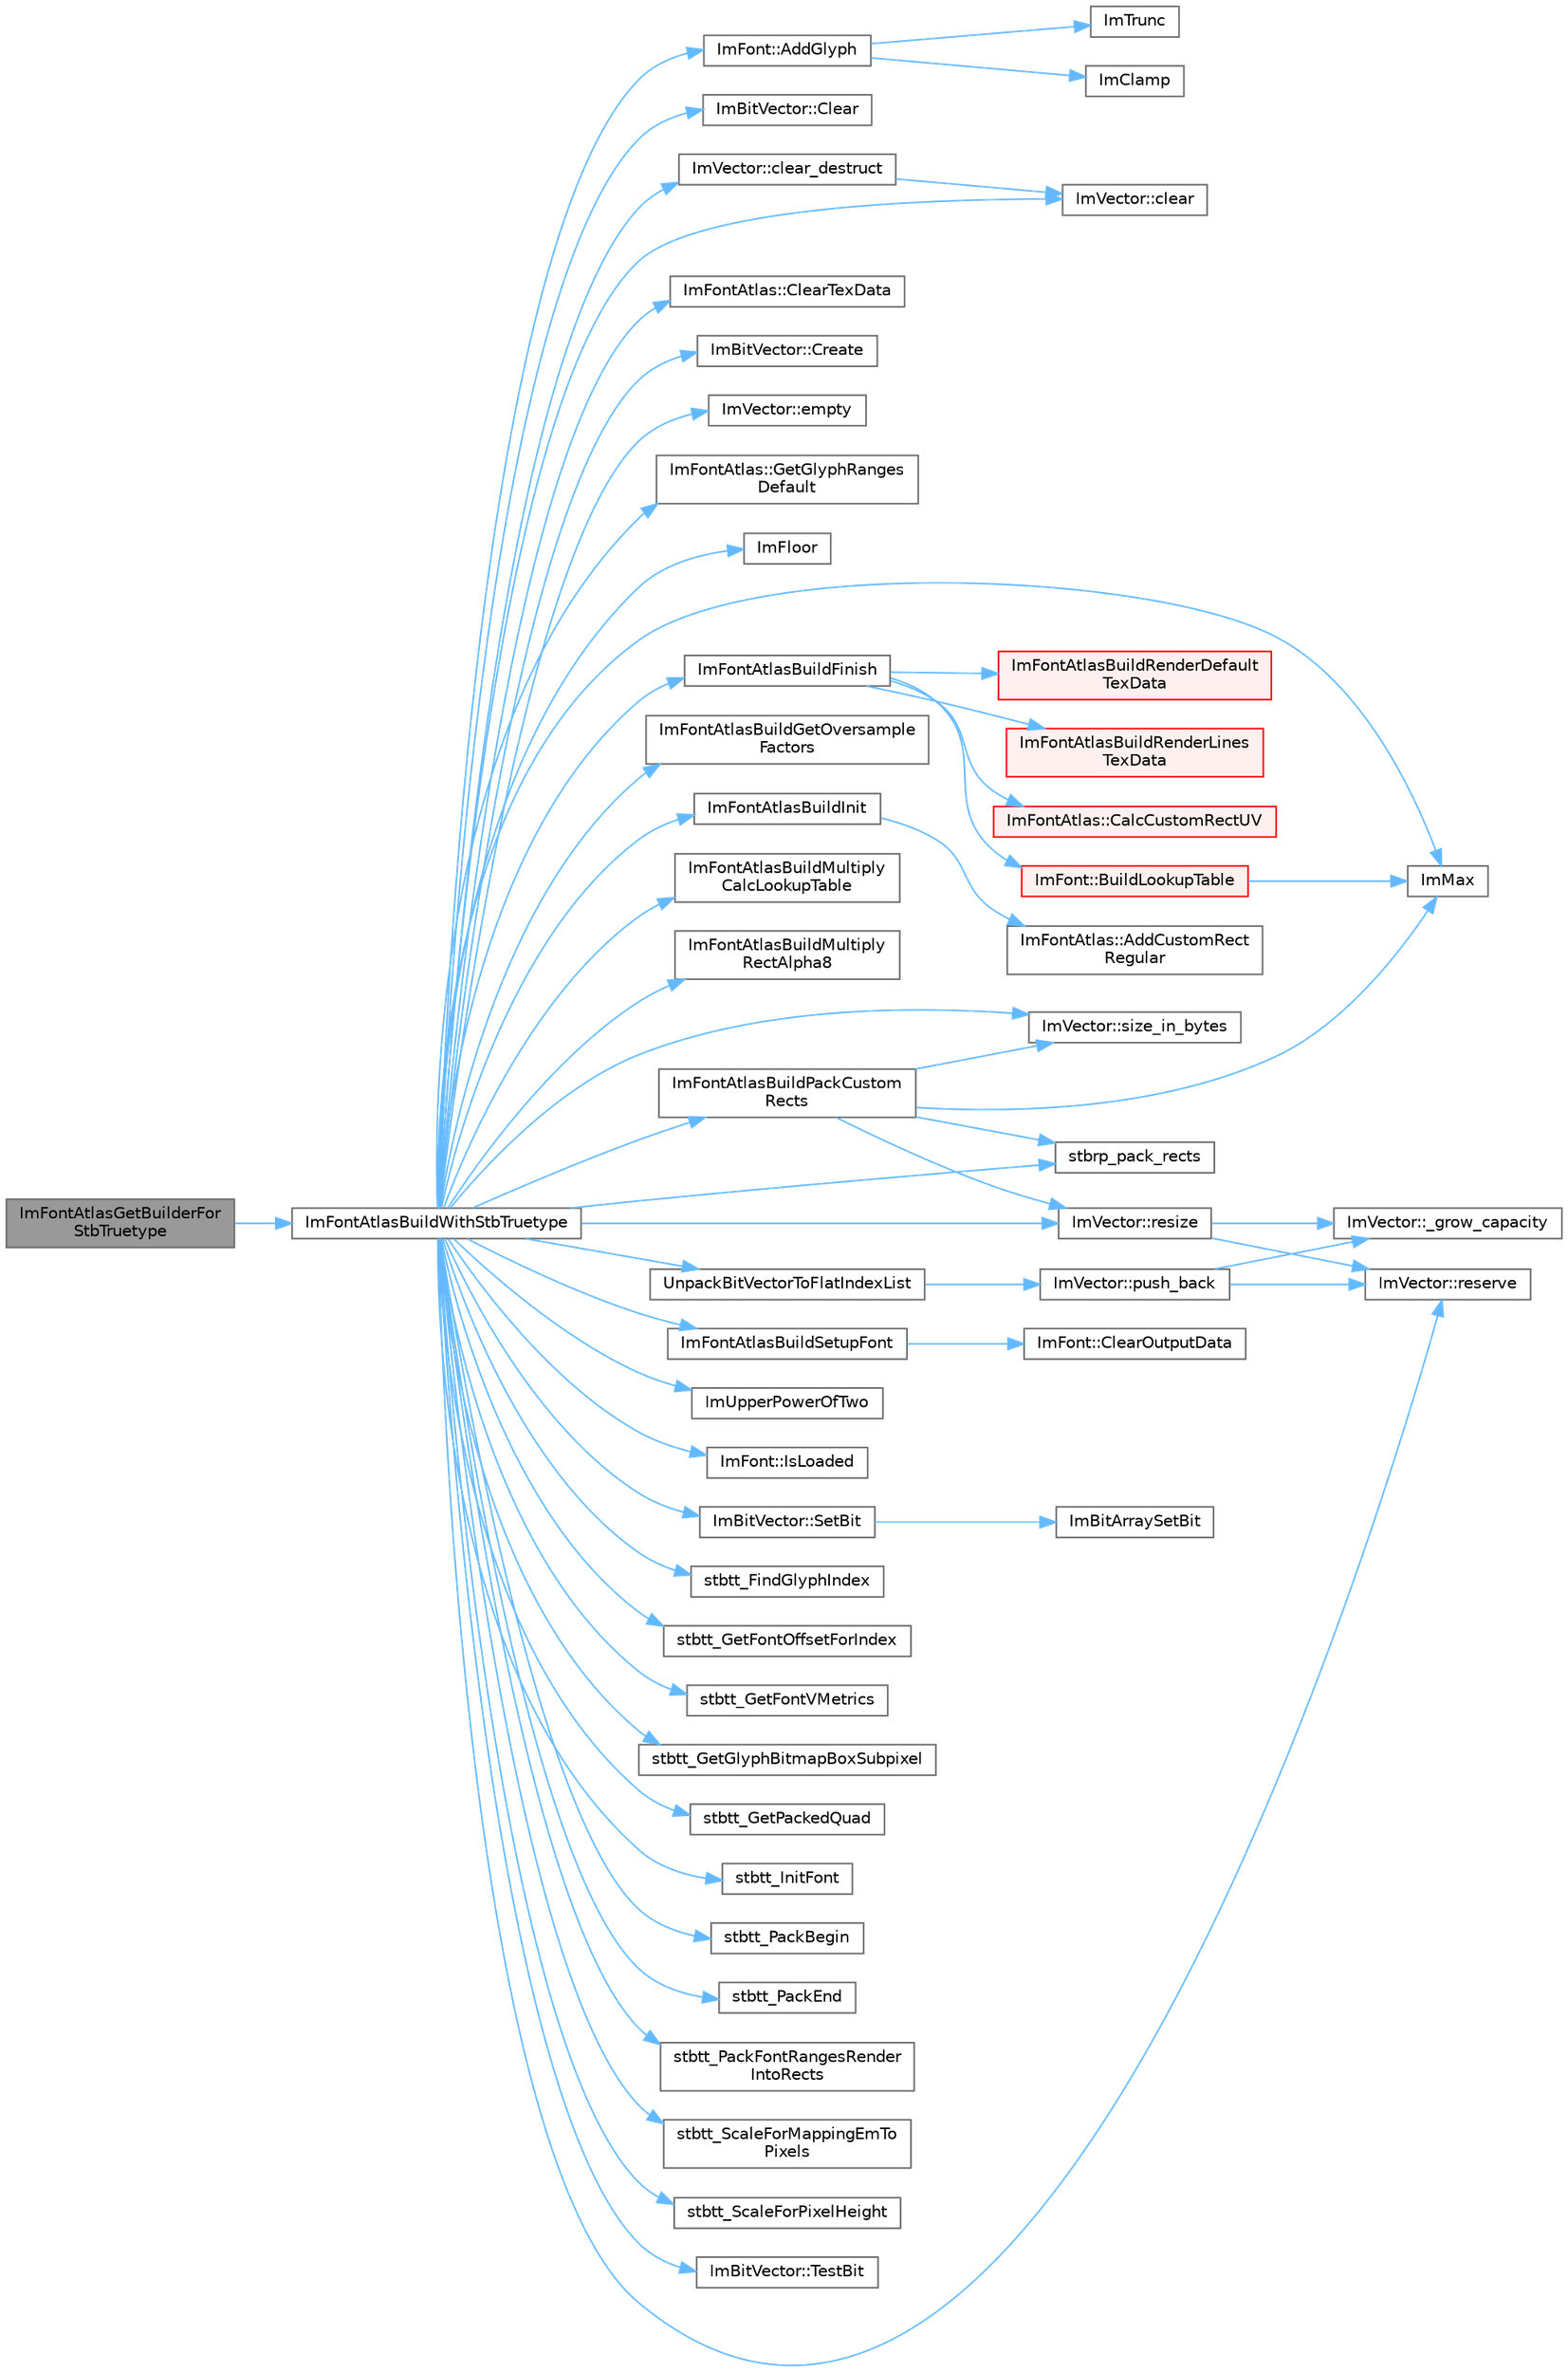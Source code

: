 digraph "ImFontAtlasGetBuilderForStbTruetype"
{
 // LATEX_PDF_SIZE
  bgcolor="transparent";
  edge [fontname=Helvetica,fontsize=10,labelfontname=Helvetica,labelfontsize=10];
  node [fontname=Helvetica,fontsize=10,shape=box,height=0.2,width=0.4];
  rankdir="LR";
  Node1 [id="Node000001",label="ImFontAtlasGetBuilderFor\lStbTruetype",height=0.2,width=0.4,color="gray40", fillcolor="grey60", style="filled", fontcolor="black",tooltip=" "];
  Node1 -> Node2 [id="edge1_Node000001_Node000002",color="steelblue1",style="solid",tooltip=" "];
  Node2 [id="Node000002",label="ImFontAtlasBuildWithStbTruetype",height=0.2,width=0.4,color="grey40", fillcolor="white", style="filled",URL="$imgui__draw_8cpp.html#a2f785bd6dd330af7a832589fa24f303a",tooltip=" "];
  Node2 -> Node3 [id="edge2_Node000002_Node000003",color="steelblue1",style="solid",tooltip=" "];
  Node3 [id="Node000003",label="ImFont::AddGlyph",height=0.2,width=0.4,color="grey40", fillcolor="white", style="filled",URL="$struct_im_font.html#a1badad96fa8d41b4754fc7bdb826e6b2",tooltip=" "];
  Node3 -> Node4 [id="edge3_Node000003_Node000004",color="steelblue1",style="solid",tooltip=" "];
  Node4 [id="Node000004",label="ImClamp",height=0.2,width=0.4,color="grey40", fillcolor="white", style="filled",URL="$imgui__internal_8h.html#a6e61ede308bfd68c7434e17905a29fc8",tooltip=" "];
  Node3 -> Node5 [id="edge4_Node000003_Node000005",color="steelblue1",style="solid",tooltip=" "];
  Node5 [id="Node000005",label="ImTrunc",height=0.2,width=0.4,color="grey40", fillcolor="white", style="filled",URL="$imgui__internal_8h.html#a34870cae27ccd450c17ec3d3910b2da4",tooltip=" "];
  Node2 -> Node6 [id="edge5_Node000002_Node000006",color="steelblue1",style="solid",tooltip=" "];
  Node6 [id="Node000006",label="ImBitVector::Clear",height=0.2,width=0.4,color="grey40", fillcolor="white", style="filled",URL="$struct_im_bit_vector.html#a6486ac9a357400a42af07909f937a659",tooltip=" "];
  Node2 -> Node7 [id="edge6_Node000002_Node000007",color="steelblue1",style="solid",tooltip=" "];
  Node7 [id="Node000007",label="ImVector::clear",height=0.2,width=0.4,color="grey40", fillcolor="white", style="filled",URL="$struct_im_vector.html#ae2d401b4ec5f1113cdb8edb5a61a38f7",tooltip=" "];
  Node2 -> Node8 [id="edge7_Node000002_Node000008",color="steelblue1",style="solid",tooltip=" "];
  Node8 [id="Node000008",label="ImVector::clear_destruct",height=0.2,width=0.4,color="grey40", fillcolor="white", style="filled",URL="$struct_im_vector.html#ac1ed34eac753156e87e8a92f78dbbe3f",tooltip=" "];
  Node8 -> Node7 [id="edge8_Node000008_Node000007",color="steelblue1",style="solid",tooltip=" "];
  Node2 -> Node9 [id="edge9_Node000002_Node000009",color="steelblue1",style="solid",tooltip=" "];
  Node9 [id="Node000009",label="ImFontAtlas::ClearTexData",height=0.2,width=0.4,color="grey40", fillcolor="white", style="filled",URL="$struct_im_font_atlas.html#a3ede4bd513bec044c77ac392ad9c6e86",tooltip=" "];
  Node2 -> Node10 [id="edge10_Node000002_Node000010",color="steelblue1",style="solid",tooltip=" "];
  Node10 [id="Node000010",label="ImBitVector::Create",height=0.2,width=0.4,color="grey40", fillcolor="white", style="filled",URL="$struct_im_bit_vector.html#a2e25a0809000ad27bfc3fb89f3d04829",tooltip=" "];
  Node2 -> Node11 [id="edge11_Node000002_Node000011",color="steelblue1",style="solid",tooltip=" "];
  Node11 [id="Node000011",label="ImVector::empty",height=0.2,width=0.4,color="grey40", fillcolor="white", style="filled",URL="$struct_im_vector.html#aa53e48a5272f4bad1099368769514ff1",tooltip=" "];
  Node2 -> Node12 [id="edge12_Node000002_Node000012",color="steelblue1",style="solid",tooltip=" "];
  Node12 [id="Node000012",label="ImFontAtlas::GetGlyphRanges\lDefault",height=0.2,width=0.4,color="grey40", fillcolor="white", style="filled",URL="$struct_im_font_atlas.html#adec0df140eb1dc01c2a22a5253d62820",tooltip=" "];
  Node2 -> Node13 [id="edge13_Node000002_Node000013",color="steelblue1",style="solid",tooltip=" "];
  Node13 [id="Node000013",label="ImFloor",height=0.2,width=0.4,color="grey40", fillcolor="white", style="filled",URL="$imgui__internal_8h.html#a51a84b6be21807818b857a8565d97912",tooltip=" "];
  Node2 -> Node14 [id="edge14_Node000002_Node000014",color="steelblue1",style="solid",tooltip=" "];
  Node14 [id="Node000014",label="ImFontAtlasBuildFinish",height=0.2,width=0.4,color="grey40", fillcolor="white", style="filled",URL="$imgui__draw_8cpp.html#adbf0ee92b3ac86e30b9e81f552d15d37",tooltip=" "];
  Node14 -> Node15 [id="edge15_Node000014_Node000015",color="steelblue1",style="solid",tooltip=" "];
  Node15 [id="Node000015",label="ImFont::BuildLookupTable",height=0.2,width=0.4,color="red", fillcolor="#FFF0F0", style="filled",URL="$struct_im_font.html#a04b3a1437bd0032722bbbd3613941162",tooltip=" "];
  Node15 -> Node20 [id="edge16_Node000015_Node000020",color="steelblue1",style="solid",tooltip=" "];
  Node20 [id="Node000020",label="ImMax",height=0.2,width=0.4,color="grey40", fillcolor="white", style="filled",URL="$imgui__internal_8h.html#a7667efd95147d0422f140917c71a9226",tooltip=" "];
  Node14 -> Node21 [id="edge17_Node000014_Node000021",color="steelblue1",style="solid",tooltip=" "];
  Node21 [id="Node000021",label="ImFontAtlas::CalcCustomRectUV",height=0.2,width=0.4,color="red", fillcolor="#FFF0F0", style="filled",URL="$struct_im_font_atlas.html#a66bb70a3c3dab00bd714fc52e2195882",tooltip=" "];
  Node14 -> Node23 [id="edge18_Node000014_Node000023",color="steelblue1",style="solid",tooltip=" "];
  Node23 [id="Node000023",label="ImFontAtlasBuildRenderDefault\lTexData",height=0.2,width=0.4,color="red", fillcolor="#FFF0F0", style="filled",URL="$imgui__draw_8cpp.html#a5c1e7dc4dbb8ef1787cc953b6156fb28",tooltip=" "];
  Node14 -> Node27 [id="edge19_Node000014_Node000027",color="steelblue1",style="solid",tooltip=" "];
  Node27 [id="Node000027",label="ImFontAtlasBuildRenderLines\lTexData",height=0.2,width=0.4,color="red", fillcolor="#FFF0F0", style="filled",URL="$imgui__draw_8cpp.html#ab634607914fd0dc9ed27d1dc65505adc",tooltip=" "];
  Node2 -> Node28 [id="edge20_Node000002_Node000028",color="steelblue1",style="solid",tooltip=" "];
  Node28 [id="Node000028",label="ImFontAtlasBuildGetOversample\lFactors",height=0.2,width=0.4,color="grey40", fillcolor="white", style="filled",URL="$imgui__draw_8cpp.html#aa1efcf4c3caa22137e6a7d548435af5a",tooltip=" "];
  Node2 -> Node29 [id="edge21_Node000002_Node000029",color="steelblue1",style="solid",tooltip=" "];
  Node29 [id="Node000029",label="ImFontAtlasBuildInit",height=0.2,width=0.4,color="grey40", fillcolor="white", style="filled",URL="$imgui__draw_8cpp.html#ac050ff181df43cec0b63d834b6039c3f",tooltip=" "];
  Node29 -> Node30 [id="edge22_Node000029_Node000030",color="steelblue1",style="solid",tooltip=" "];
  Node30 [id="Node000030",label="ImFontAtlas::AddCustomRect\lRegular",height=0.2,width=0.4,color="grey40", fillcolor="white", style="filled",URL="$struct_im_font_atlas.html#af048760e2d58ec93446e345deb887259",tooltip=" "];
  Node2 -> Node31 [id="edge23_Node000002_Node000031",color="steelblue1",style="solid",tooltip=" "];
  Node31 [id="Node000031",label="ImFontAtlasBuildMultiply\lCalcLookupTable",height=0.2,width=0.4,color="grey40", fillcolor="white", style="filled",URL="$imgui__draw_8cpp.html#a8d5f3a053aae34ac7b93e39cb9096d06",tooltip=" "];
  Node2 -> Node32 [id="edge24_Node000002_Node000032",color="steelblue1",style="solid",tooltip=" "];
  Node32 [id="Node000032",label="ImFontAtlasBuildMultiply\lRectAlpha8",height=0.2,width=0.4,color="grey40", fillcolor="white", style="filled",URL="$imgui__draw_8cpp.html#a8dc3feae771599949b33712b520e9060",tooltip=" "];
  Node2 -> Node33 [id="edge25_Node000002_Node000033",color="steelblue1",style="solid",tooltip=" "];
  Node33 [id="Node000033",label="ImFontAtlasBuildPackCustom\lRects",height=0.2,width=0.4,color="grey40", fillcolor="white", style="filled",URL="$imgui__draw_8cpp.html#add0fcd1708ca3540688d8277fc01bf3f",tooltip=" "];
  Node33 -> Node20 [id="edge26_Node000033_Node000020",color="steelblue1",style="solid",tooltip=" "];
  Node33 -> Node34 [id="edge27_Node000033_Node000034",color="steelblue1",style="solid",tooltip=" "];
  Node34 [id="Node000034",label="ImVector::resize",height=0.2,width=0.4,color="grey40", fillcolor="white", style="filled",URL="$struct_im_vector.html#ac371dd62e56ae486b1a5038cf07eee56",tooltip=" "];
  Node34 -> Node35 [id="edge28_Node000034_Node000035",color="steelblue1",style="solid",tooltip=" "];
  Node35 [id="Node000035",label="ImVector::_grow_capacity",height=0.2,width=0.4,color="grey40", fillcolor="white", style="filled",URL="$struct_im_vector.html#a3a097635d464b1b70dc7d59996a88b28",tooltip=" "];
  Node34 -> Node36 [id="edge29_Node000034_Node000036",color="steelblue1",style="solid",tooltip=" "];
  Node36 [id="Node000036",label="ImVector::reserve",height=0.2,width=0.4,color="grey40", fillcolor="white", style="filled",URL="$struct_im_vector.html#a0f14f5736c3372157856eebb67123b75",tooltip=" "];
  Node33 -> Node37 [id="edge30_Node000033_Node000037",color="steelblue1",style="solid",tooltip=" "];
  Node37 [id="Node000037",label="ImVector::size_in_bytes",height=0.2,width=0.4,color="grey40", fillcolor="white", style="filled",URL="$struct_im_vector.html#ade9f2e937e47b0e0f9970dcfba038204",tooltip=" "];
  Node33 -> Node38 [id="edge31_Node000033_Node000038",color="steelblue1",style="solid",tooltip=" "];
  Node38 [id="Node000038",label="stbrp_pack_rects",height=0.2,width=0.4,color="grey40", fillcolor="white", style="filled",URL="$imstb__rectpack_8h.html#af038ae1b98573f24736c9a3eed0478ba",tooltip=" "];
  Node2 -> Node39 [id="edge32_Node000002_Node000039",color="steelblue1",style="solid",tooltip=" "];
  Node39 [id="Node000039",label="ImFontAtlasBuildSetupFont",height=0.2,width=0.4,color="grey40", fillcolor="white", style="filled",URL="$imgui__draw_8cpp.html#a4bea0932904c84de73237df3f1f76bdd",tooltip=" "];
  Node39 -> Node40 [id="edge33_Node000039_Node000040",color="steelblue1",style="solid",tooltip=" "];
  Node40 [id="Node000040",label="ImFont::ClearOutputData",height=0.2,width=0.4,color="grey40", fillcolor="white", style="filled",URL="$struct_im_font.html#aecf7773b1c40b433f91ee245f463de12",tooltip=" "];
  Node2 -> Node20 [id="edge34_Node000002_Node000020",color="steelblue1",style="solid",tooltip=" "];
  Node2 -> Node41 [id="edge35_Node000002_Node000041",color="steelblue1",style="solid",tooltip=" "];
  Node41 [id="Node000041",label="ImUpperPowerOfTwo",height=0.2,width=0.4,color="grey40", fillcolor="white", style="filled",URL="$imgui__internal_8h.html#adae096c61c812293ec61ac541c146674",tooltip=" "];
  Node2 -> Node42 [id="edge36_Node000002_Node000042",color="steelblue1",style="solid",tooltip=" "];
  Node42 [id="Node000042",label="ImFont::IsLoaded",height=0.2,width=0.4,color="grey40", fillcolor="white", style="filled",URL="$struct_im_font.html#a97dafa61cc94e84be396d69b0d42b1ce",tooltip=" "];
  Node2 -> Node36 [id="edge37_Node000002_Node000036",color="steelblue1",style="solid",tooltip=" "];
  Node2 -> Node34 [id="edge38_Node000002_Node000034",color="steelblue1",style="solid",tooltip=" "];
  Node2 -> Node43 [id="edge39_Node000002_Node000043",color="steelblue1",style="solid",tooltip=" "];
  Node43 [id="Node000043",label="ImBitVector::SetBit",height=0.2,width=0.4,color="grey40", fillcolor="white", style="filled",URL="$struct_im_bit_vector.html#afab0abbd320b1f33d1988760be7cd39b",tooltip=" "];
  Node43 -> Node44 [id="edge40_Node000043_Node000044",color="steelblue1",style="solid",tooltip=" "];
  Node44 [id="Node000044",label="ImBitArraySetBit",height=0.2,width=0.4,color="grey40", fillcolor="white", style="filled",URL="$imgui__internal_8h.html#a1ae2766a00f274b81a06cc5f0b5bd3ab",tooltip=" "];
  Node2 -> Node37 [id="edge41_Node000002_Node000037",color="steelblue1",style="solid",tooltip=" "];
  Node2 -> Node38 [id="edge42_Node000002_Node000038",color="steelblue1",style="solid",tooltip=" "];
  Node2 -> Node45 [id="edge43_Node000002_Node000045",color="steelblue1",style="solid",tooltip=" "];
  Node45 [id="Node000045",label="stbtt_FindGlyphIndex",height=0.2,width=0.4,color="grey40", fillcolor="white", style="filled",URL="$imstb__truetype_8h.html#a213d5628c6b2e5c107b99378eefc6e3a",tooltip=" "];
  Node2 -> Node46 [id="edge44_Node000002_Node000046",color="steelblue1",style="solid",tooltip=" "];
  Node46 [id="Node000046",label="stbtt_GetFontOffsetForIndex",height=0.2,width=0.4,color="grey40", fillcolor="white", style="filled",URL="$imstb__truetype_8h.html#a5ba17159df62ca39649e6f2231ac6e89",tooltip=" "];
  Node2 -> Node47 [id="edge45_Node000002_Node000047",color="steelblue1",style="solid",tooltip=" "];
  Node47 [id="Node000047",label="stbtt_GetFontVMetrics",height=0.2,width=0.4,color="grey40", fillcolor="white", style="filled",URL="$imstb__truetype_8h.html#a2784e0e55678a5980e950b1c9fbc75f0",tooltip=" "];
  Node2 -> Node48 [id="edge46_Node000002_Node000048",color="steelblue1",style="solid",tooltip=" "];
  Node48 [id="Node000048",label="stbtt_GetGlyphBitmapBoxSubpixel",height=0.2,width=0.4,color="grey40", fillcolor="white", style="filled",URL="$imstb__truetype_8h.html#a597ef6b92ab0b5800c74478548b4782f",tooltip=" "];
  Node2 -> Node49 [id="edge47_Node000002_Node000049",color="steelblue1",style="solid",tooltip=" "];
  Node49 [id="Node000049",label="stbtt_GetPackedQuad",height=0.2,width=0.4,color="grey40", fillcolor="white", style="filled",URL="$imstb__truetype_8h.html#abbca8f4e5de8209200a7be6c1c57661e",tooltip=" "];
  Node2 -> Node50 [id="edge48_Node000002_Node000050",color="steelblue1",style="solid",tooltip=" "];
  Node50 [id="Node000050",label="stbtt_InitFont",height=0.2,width=0.4,color="grey40", fillcolor="white", style="filled",URL="$imstb__truetype_8h.html#ac3b6bda1851d0b1a4fd53f5f353668e5",tooltip=" "];
  Node2 -> Node51 [id="edge49_Node000002_Node000051",color="steelblue1",style="solid",tooltip=" "];
  Node51 [id="Node000051",label="stbtt_PackBegin",height=0.2,width=0.4,color="grey40", fillcolor="white", style="filled",URL="$imstb__truetype_8h.html#adfc8faff4ebfbad1ce0bff9b4ebc691c",tooltip=" "];
  Node2 -> Node52 [id="edge50_Node000002_Node000052",color="steelblue1",style="solid",tooltip=" "];
  Node52 [id="Node000052",label="stbtt_PackEnd",height=0.2,width=0.4,color="grey40", fillcolor="white", style="filled",URL="$imstb__truetype_8h.html#ab51e492c4b320b8af6ef557ad3388140",tooltip=" "];
  Node2 -> Node53 [id="edge51_Node000002_Node000053",color="steelblue1",style="solid",tooltip=" "];
  Node53 [id="Node000053",label="stbtt_PackFontRangesRender\lIntoRects",height=0.2,width=0.4,color="grey40", fillcolor="white", style="filled",URL="$imstb__truetype_8h.html#ab6eca9e0104838ca2483dea24dd9e631",tooltip=" "];
  Node2 -> Node54 [id="edge52_Node000002_Node000054",color="steelblue1",style="solid",tooltip=" "];
  Node54 [id="Node000054",label="stbtt_ScaleForMappingEmTo\lPixels",height=0.2,width=0.4,color="grey40", fillcolor="white", style="filled",URL="$imstb__truetype_8h.html#a76da72e13355eae763c567ffde0b4607",tooltip=" "];
  Node2 -> Node55 [id="edge53_Node000002_Node000055",color="steelblue1",style="solid",tooltip=" "];
  Node55 [id="Node000055",label="stbtt_ScaleForPixelHeight",height=0.2,width=0.4,color="grey40", fillcolor="white", style="filled",URL="$imstb__truetype_8h.html#aad275d7211530a3d817fcd8647690b7b",tooltip=" "];
  Node2 -> Node56 [id="edge54_Node000002_Node000056",color="steelblue1",style="solid",tooltip=" "];
  Node56 [id="Node000056",label="ImBitVector::TestBit",height=0.2,width=0.4,color="grey40", fillcolor="white", style="filled",URL="$struct_im_bit_vector.html#ac472600d0eb12fabafae58db68ab7e2b",tooltip=" "];
  Node2 -> Node57 [id="edge55_Node000002_Node000057",color="steelblue1",style="solid",tooltip=" "];
  Node57 [id="Node000057",label="UnpackBitVectorToFlatIndexList",height=0.2,width=0.4,color="grey40", fillcolor="white", style="filled",URL="$imgui__draw_8cpp.html#a4fc5013fcaedd05f22060e0c97f18c83",tooltip=" "];
  Node57 -> Node58 [id="edge56_Node000057_Node000058",color="steelblue1",style="solid",tooltip=" "];
  Node58 [id="Node000058",label="ImVector::push_back",height=0.2,width=0.4,color="grey40", fillcolor="white", style="filled",URL="$struct_im_vector.html#aab5df48e0711a48bd12f3206e08c4108",tooltip=" "];
  Node58 -> Node35 [id="edge57_Node000058_Node000035",color="steelblue1",style="solid",tooltip=" "];
  Node58 -> Node36 [id="edge58_Node000058_Node000036",color="steelblue1",style="solid",tooltip=" "];
}
